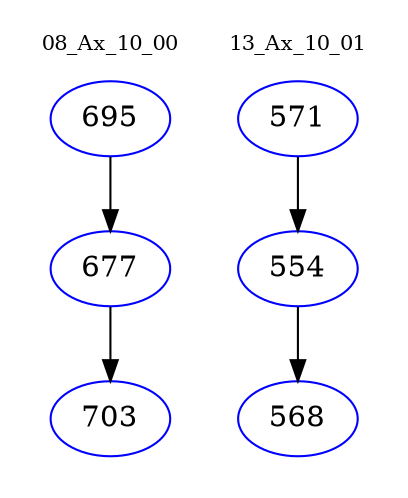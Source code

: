 digraph{
subgraph cluster_0 {
color = white
label = "08_Ax_10_00";
fontsize=10;
T0_695 [label="695", color="blue"]
T0_695 -> T0_677 [color="black"]
T0_677 [label="677", color="blue"]
T0_677 -> T0_703 [color="black"]
T0_703 [label="703", color="blue"]
}
subgraph cluster_1 {
color = white
label = "13_Ax_10_01";
fontsize=10;
T1_571 [label="571", color="blue"]
T1_571 -> T1_554 [color="black"]
T1_554 [label="554", color="blue"]
T1_554 -> T1_568 [color="black"]
T1_568 [label="568", color="blue"]
}
}
